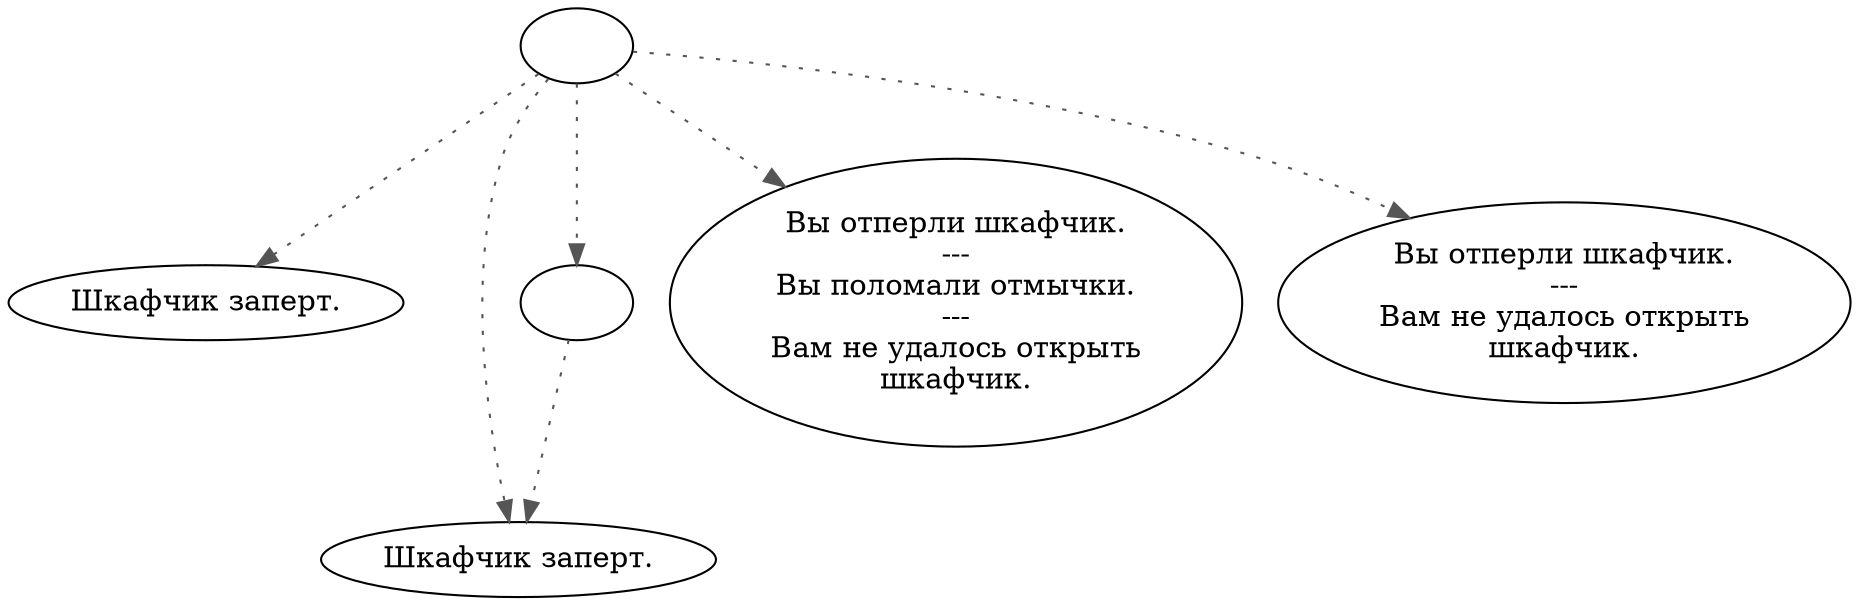 digraph locker {
  "start" [style=filled       fillcolor="#FFFFFF"       color="#000000"]
  "start" -> "look_at_p_proc" [style=dotted color="#555555"]
  "start" -> "use_p_proc" [style=dotted color="#555555"]
  "start" -> "pickup_p_proc" [style=dotted color="#555555"]
  "start" -> "use_obj_on_p_proc" [style=dotted color="#555555"]
  "start" -> "use_skill_on_p_proc" [style=dotted color="#555555"]
  "start" [label=""]
  "use_p_proc" [style=filled       fillcolor="#FFFFFF"       color="#000000"]
  "use_p_proc" [label="Шкафчик заперт."]
  "pickup_p_proc" [style=filled       fillcolor="#FFFFFF"       color="#000000"]
  "pickup_p_proc" -> "use_p_proc" [style=dotted color="#555555"]
  "pickup_p_proc" [label=""]
  "use_skill_on_p_proc" [style=filled       fillcolor="#FFFFFF"       color="#000000"]
  "use_skill_on_p_proc" [label="Вы отперли шкафчик.\n---\nВам не удалось открыть\nшкафчик."]
  "use_obj_on_p_proc" [style=filled       fillcolor="#FFFFFF"       color="#000000"]
  "use_obj_on_p_proc" [label="Вы отперли шкафчик.\n---\nВы поломали отмычки.\n---\nВам не удалось открыть\nшкафчик."]
  "look_at_p_proc" [style=filled       fillcolor="#FFFFFF"       color="#000000"]
  "look_at_p_proc" [label="Шкафчик заперт."]
}